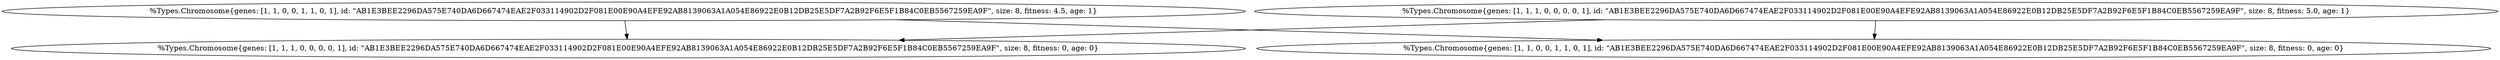 strict digraph {
    7172491[label="%Types.Chromosome{genes: [1, 1, 0, 0, 1, 1, 0, 1], id: \"AB1E3BEE2296DA575E740DA6D667474EAE2F033114902D2F081E00E90A4EFE92AB8139063A1A054E86922E0B12DB25E5DF7A2B92F6E5F1B84C0EB5567259EA9F\", size: 8, fitness: 4.5, age: 1}"]
    1832409817[label="%Types.Chromosome{genes: [1, 1, 1, 0, 0, 0, 0, 1], id: \"AB1E3BEE2296DA575E740DA6D667474EAE2F033114902D2F081E00E90A4EFE92AB8139063A1A054E86922E0B12DB25E5DF7A2B92F6E5F1B84C0EB5567259EA9F\", size: 8, fitness: 0, age: 0}"]
    2821205937[label="%Types.Chromosome{genes: [1, 1, 0, 0, 1, 1, 0, 1], id: \"AB1E3BEE2296DA575E740DA6D667474EAE2F033114902D2F081E00E90A4EFE92AB8139063A1A054E86922E0B12DB25E5DF7A2B92F6E5F1B84C0EB5567259EA9F\", size: 8, fitness: 0, age: 0}"]
    3352945772[label="%Types.Chromosome{genes: [1, 1, 1, 0, 0, 0, 0, 1], id: \"AB1E3BEE2296DA575E740DA6D667474EAE2F033114902D2F081E00E90A4EFE92AB8139063A1A054E86922E0B12DB25E5DF7A2B92F6E5F1B84C0EB5567259EA9F\", size: 8, fitness: 5.0, age: 1}"]
    7172491 -> 1832409817 [weight=1]
    7172491 -> 2821205937 [weight=1]
    3352945772 -> 1832409817 [weight=1]
    3352945772 -> 2821205937 [weight=1]
}
